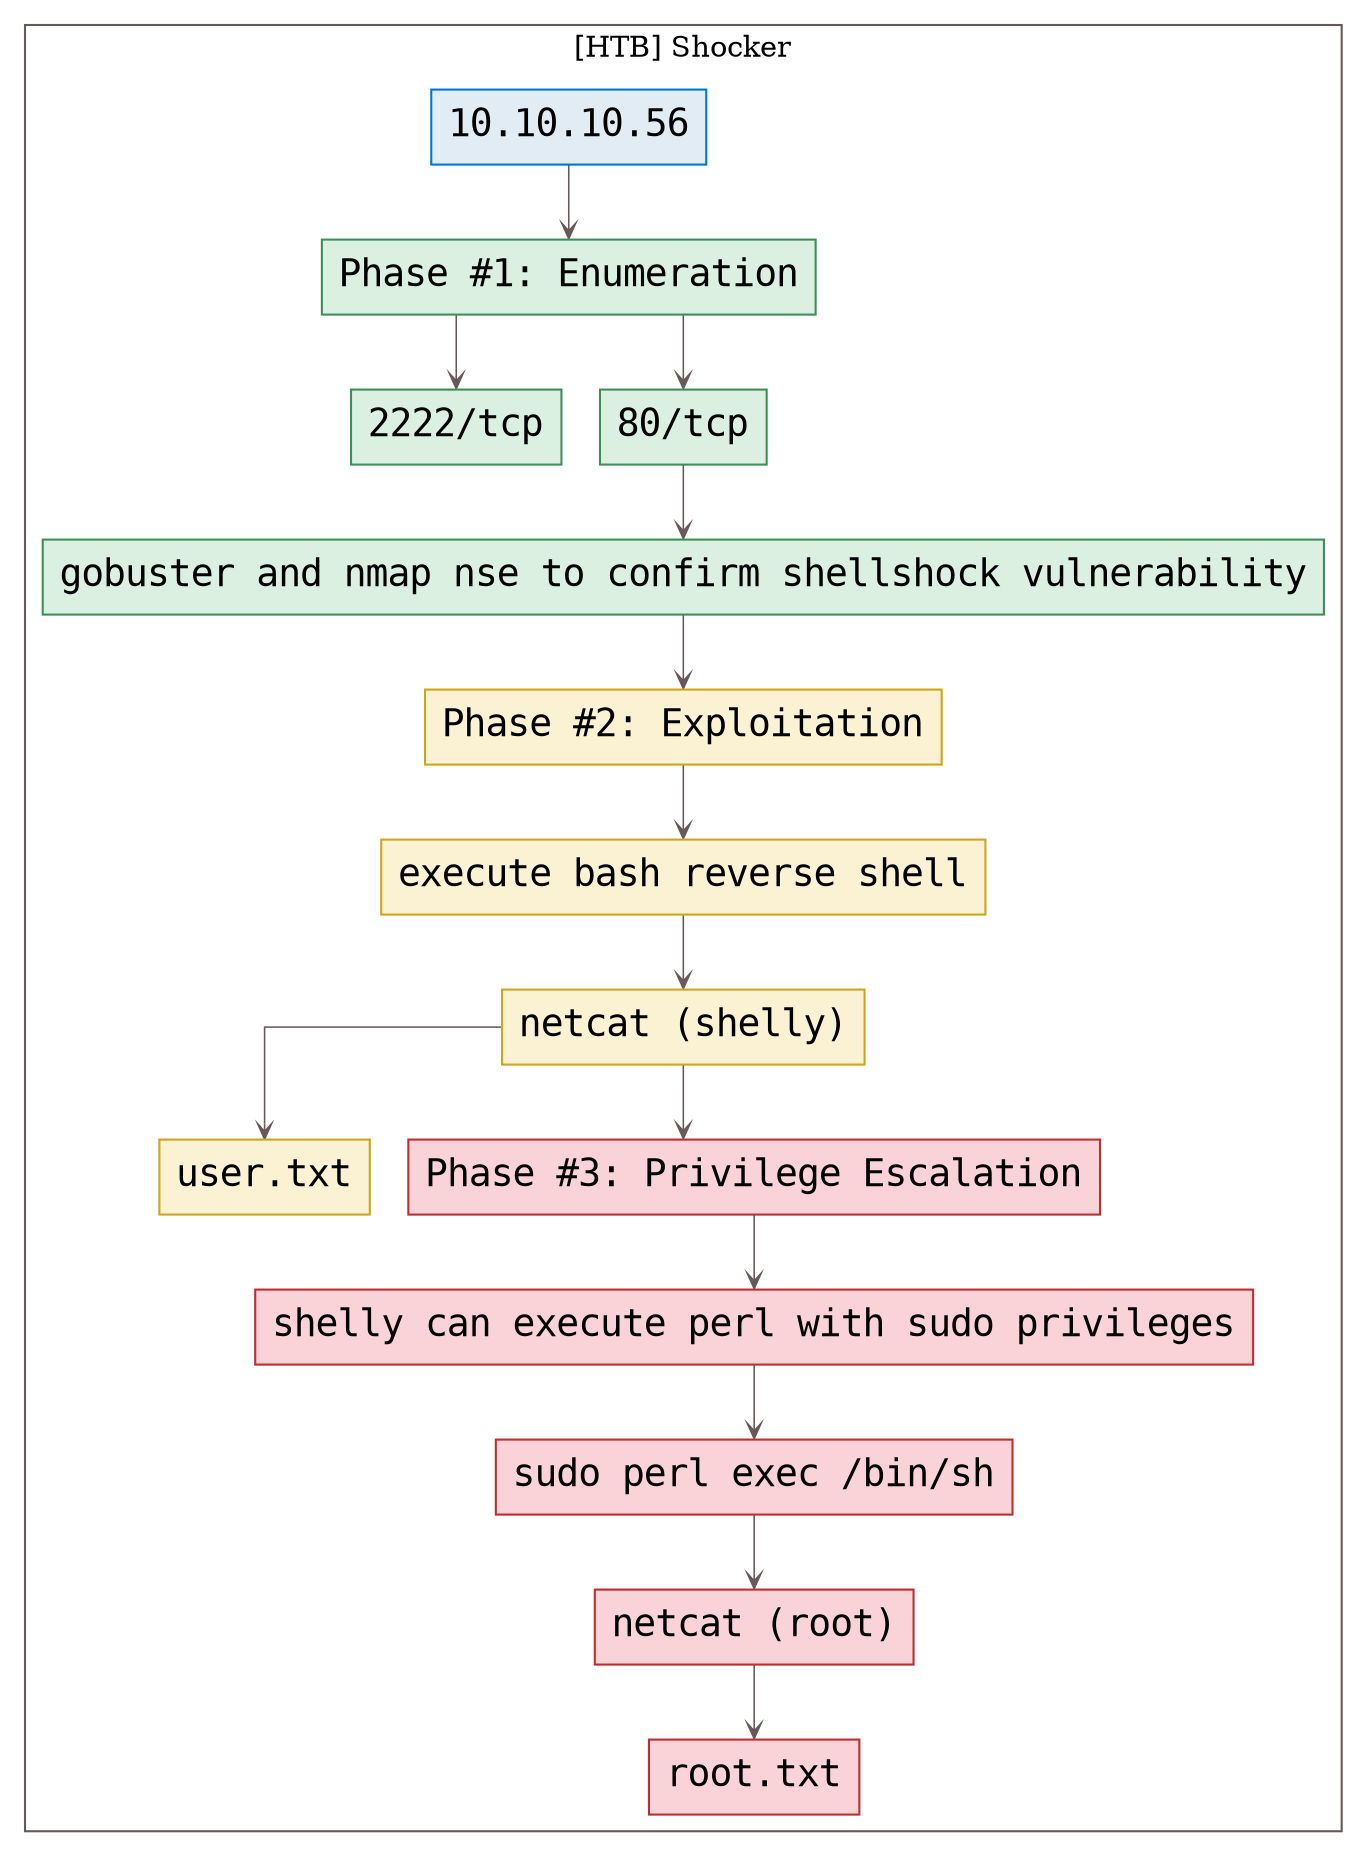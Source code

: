 digraph G {
  #rankdir=LR;
  nodesdictep=1.0; splines="ortho"; K=0.6; overlap=scale; fixedsize=true; resolution=72; bgcolor="#ffffff"; outputorder="edgesfirst";
  node [fontname="courier" fontsize=18 shape=box width=0.25 fillcolor="white" style="filled,solid"];
  edge [style=solid color="#665957" penwidth=0.75 arrowhead=vee arrowsize=0.75 ];

  0[label="10.10.10.56" color="#0077cc" fillcolor="#e1ecf4" tooltip="[HTB] Shocker"];
  10[label="sudo perl exec /bin/sh" color="#c02d2e" fillcolor="#f9d3d7" tooltip="Phase #3:Privilege Escalation"];
  11[label="netcat (root)" color="#c02d2e" fillcolor="#f9d3d7" tooltip="Phase #3:Privilege Escalation"];
  12[label="root.txt" color="#c02d2e" fillcolor="#f9d3d7" tooltip="Phase #3:Privilege Escalation"];
  13[label="2222/tcp" color="#3d8f58" fillcolor="#dcf0e2" tooltip="Phase #1:Enumeration"];
  1[label="Phase #1: Enumeration" color="#3d8f58" fillcolor="#dcf0e2" tooltip="Phase #1:Enumeration"];
  2[label="80/tcp" color="#3d8f58" fillcolor="#dcf0e2" tooltip="Phase #1:Enumeration"];
  3[label="gobuster and nmap nse to confirm shellshock vulnerability" color="#3d8f58" fillcolor="#dcf0e2" tooltip="Phase #1:Enumeration"];
  4[label="Phase #2: Exploitation" color="#cea51b" fillcolor="#fbf2d4" tooltip="Phase #2:Exploitation"];
  5[label="execute bash reverse shell" color="#cea51b" fillcolor="#fbf2d4" tooltip="Phase #2:Exploitation"];
  6[label="netcat (shelly)" color="#cea51b" fillcolor="#fbf2d4" tooltip="Phase #2:Exploitation"];
  7[label="user.txt" color="#cea51b" fillcolor="#fbf2d4" tooltip="Phase #2:Exploitation"];
  8[label="Phase #3: Privilege Escalation" color="#c02d2e" fillcolor="#f9d3d7" tooltip="Phase #3:Privilege Escalation"];
  9[label="shelly can execute perl with sudo privileges" color="#c02d2e" fillcolor="#f9d3d7" tooltip="Phase #3:Privilege Escalation"];

  subgraph cluster_0 {
    node [style="filled,solid"];
    label = "[HTB] Shocker";
    color = "#665957";
    0 -> 1 [color="#665957"];
    1 -> 13 [color="#665957"];
    1 -> 2 [color="#665957"];
    10 -> 11 [color="#665957"];
    11 -> 12 [color="#665957"];
    2 -> 3 [color="#665957"];
    3 -> 4 [color="#665957"];
    4 -> 5 [color="#665957"];
    5 -> 6 [color="#665957"];
    6 -> 7 [color="#665957"];
    6 -> 8 [color="#665957"];
    8 -> 9 [color="#665957"];
    9 -> 10 [color="#665957"];
  }
}
